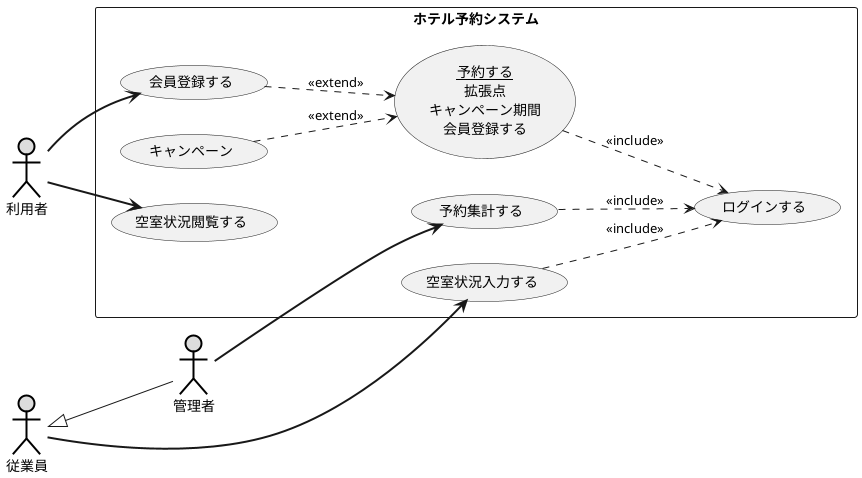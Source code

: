 @startuml ユースケース図
left to right direction
actor 利用者 as user #DDDDDD;line:black;line.bold;
actor 従業員 as user2 #DDDDDD;line:black;line.bold;
actor 管理者 as user3 #DDDDDD;line:black;line.bold;
rectangle ホテル予約システム {
usecase 会員登録する
usecase キャンペーン
usecase 空室状況閲覧する
usecase ログインする
usecase (<u>予約する</u>\n拡張点\nキャンペーン期間\n会員登録する) as input
usecase 予約集計する
usecase 空室状況入力する
user-[bold]->(会員登録する)
user-[bold]->(空室状況閲覧する)
user2-[bold]->(空室状況入力する)
user3-[bold]->(予約集計する)
}
(キャンペーン) ..> input : <<extend>>
(会員登録する) ..> input : <<extend>>
input ..> ログインする : <<include>>
予約集計する ..> ログインする : <<include>>
空室状況入力する ..> ログインする : <<include>>
user2 <|-- user3
@enduml